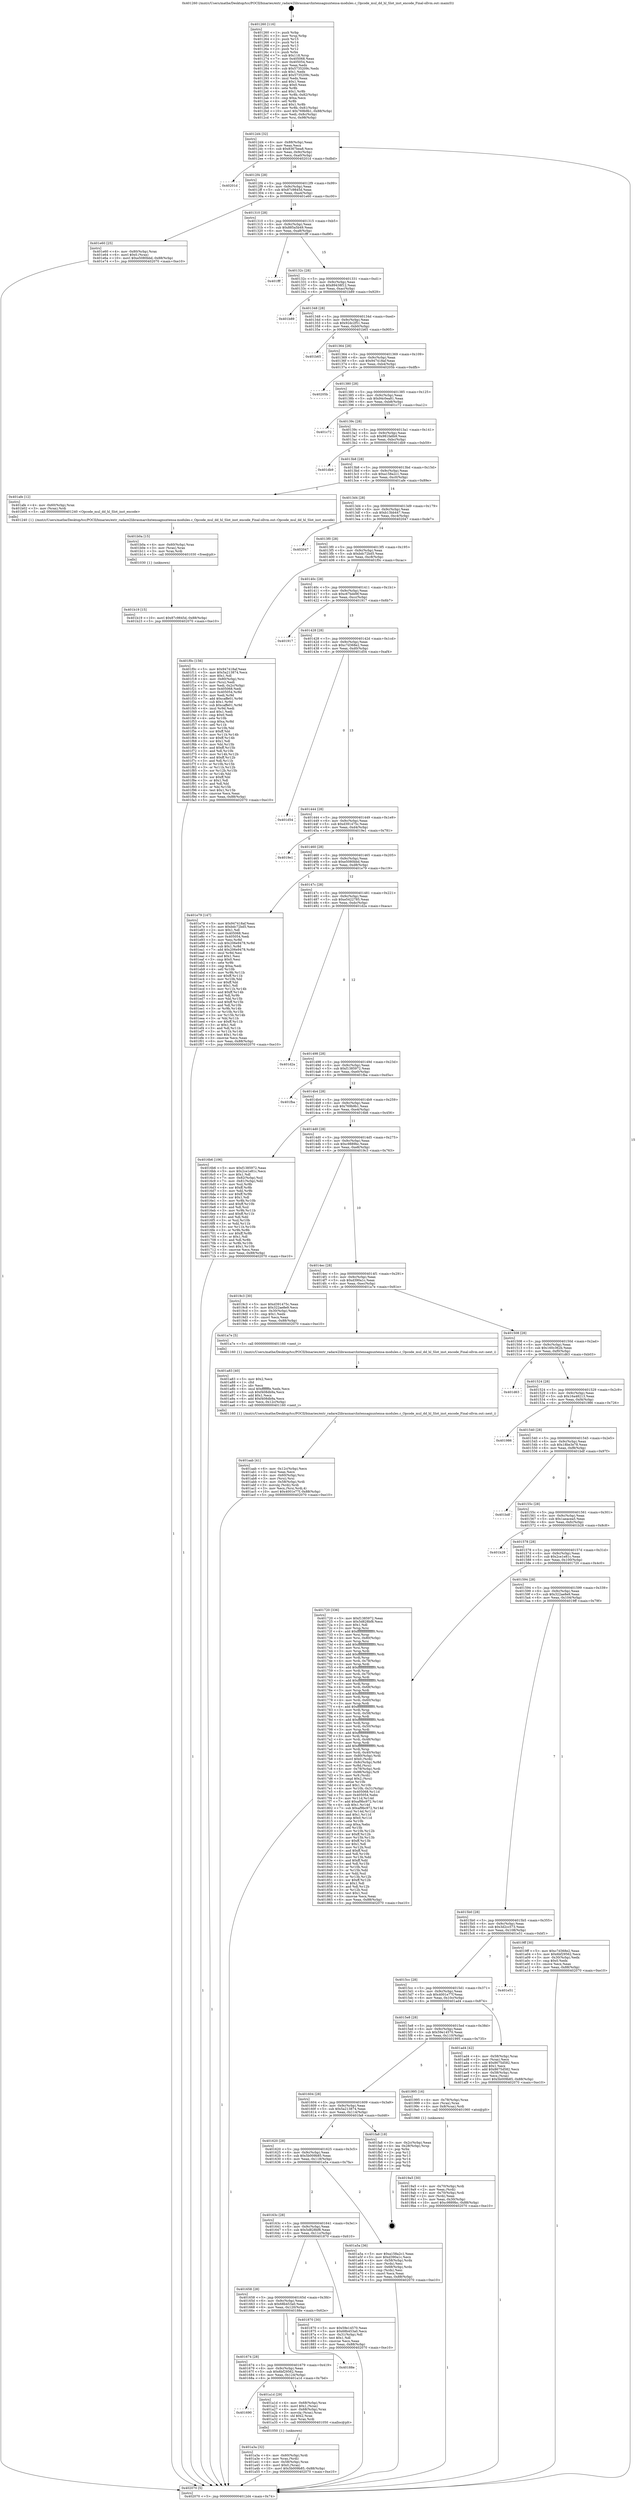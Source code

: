 digraph "0x401260" {
  label = "0x401260 (/mnt/c/Users/mathe/Desktop/tcc/POCII/binaries/extr_radare2librasmarchxtensagnuxtensa-modules.c_Opcode_mul_dd_hl_Slot_inst_encode_Final-ollvm.out::main(0))"
  labelloc = "t"
  node[shape=record]

  Entry [label="",width=0.3,height=0.3,shape=circle,fillcolor=black,style=filled]
  "0x4012d4" [label="{
     0x4012d4 [32]\l
     | [instrs]\l
     &nbsp;&nbsp;0x4012d4 \<+6\>: mov -0x88(%rbp),%eax\l
     &nbsp;&nbsp;0x4012da \<+2\>: mov %eax,%ecx\l
     &nbsp;&nbsp;0x4012dc \<+6\>: sub $0x8367bea8,%ecx\l
     &nbsp;&nbsp;0x4012e2 \<+6\>: mov %eax,-0x9c(%rbp)\l
     &nbsp;&nbsp;0x4012e8 \<+6\>: mov %ecx,-0xa0(%rbp)\l
     &nbsp;&nbsp;0x4012ee \<+6\>: je 000000000040201d \<main+0xdbd\>\l
  }"]
  "0x40201d" [label="{
     0x40201d\l
  }", style=dashed]
  "0x4012f4" [label="{
     0x4012f4 [28]\l
     | [instrs]\l
     &nbsp;&nbsp;0x4012f4 \<+5\>: jmp 00000000004012f9 \<main+0x99\>\l
     &nbsp;&nbsp;0x4012f9 \<+6\>: mov -0x9c(%rbp),%eax\l
     &nbsp;&nbsp;0x4012ff \<+5\>: sub $0x87c9845d,%eax\l
     &nbsp;&nbsp;0x401304 \<+6\>: mov %eax,-0xa4(%rbp)\l
     &nbsp;&nbsp;0x40130a \<+6\>: je 0000000000401e60 \<main+0xc00\>\l
  }"]
  Exit [label="",width=0.3,height=0.3,shape=circle,fillcolor=black,style=filled,peripheries=2]
  "0x401e60" [label="{
     0x401e60 [25]\l
     | [instrs]\l
     &nbsp;&nbsp;0x401e60 \<+4\>: mov -0x80(%rbp),%rax\l
     &nbsp;&nbsp;0x401e64 \<+6\>: movl $0x0,(%rax)\l
     &nbsp;&nbsp;0x401e6a \<+10\>: movl $0xe5080bbd,-0x88(%rbp)\l
     &nbsp;&nbsp;0x401e74 \<+5\>: jmp 0000000000402070 \<main+0xe10\>\l
  }"]
  "0x401310" [label="{
     0x401310 [28]\l
     | [instrs]\l
     &nbsp;&nbsp;0x401310 \<+5\>: jmp 0000000000401315 \<main+0xb5\>\l
     &nbsp;&nbsp;0x401315 \<+6\>: mov -0x9c(%rbp),%eax\l
     &nbsp;&nbsp;0x40131b \<+5\>: sub $0x885a5b49,%eax\l
     &nbsp;&nbsp;0x401320 \<+6\>: mov %eax,-0xa8(%rbp)\l
     &nbsp;&nbsp;0x401326 \<+6\>: je 0000000000401fff \<main+0xd9f\>\l
  }"]
  "0x401b19" [label="{
     0x401b19 [15]\l
     | [instrs]\l
     &nbsp;&nbsp;0x401b19 \<+10\>: movl $0x87c9845d,-0x88(%rbp)\l
     &nbsp;&nbsp;0x401b23 \<+5\>: jmp 0000000000402070 \<main+0xe10\>\l
  }"]
  "0x401fff" [label="{
     0x401fff\l
  }", style=dashed]
  "0x40132c" [label="{
     0x40132c [28]\l
     | [instrs]\l
     &nbsp;&nbsp;0x40132c \<+5\>: jmp 0000000000401331 \<main+0xd1\>\l
     &nbsp;&nbsp;0x401331 \<+6\>: mov -0x9c(%rbp),%eax\l
     &nbsp;&nbsp;0x401337 \<+5\>: sub $0x89438f12,%eax\l
     &nbsp;&nbsp;0x40133c \<+6\>: mov %eax,-0xac(%rbp)\l
     &nbsp;&nbsp;0x401342 \<+6\>: je 0000000000401b89 \<main+0x929\>\l
  }"]
  "0x401b0a" [label="{
     0x401b0a [15]\l
     | [instrs]\l
     &nbsp;&nbsp;0x401b0a \<+4\>: mov -0x60(%rbp),%rax\l
     &nbsp;&nbsp;0x401b0e \<+3\>: mov (%rax),%rax\l
     &nbsp;&nbsp;0x401b11 \<+3\>: mov %rax,%rdi\l
     &nbsp;&nbsp;0x401b14 \<+5\>: call 0000000000401030 \<free@plt\>\l
     | [calls]\l
     &nbsp;&nbsp;0x401030 \{1\} (unknown)\l
  }"]
  "0x401b89" [label="{
     0x401b89\l
  }", style=dashed]
  "0x401348" [label="{
     0x401348 [28]\l
     | [instrs]\l
     &nbsp;&nbsp;0x401348 \<+5\>: jmp 000000000040134d \<main+0xed\>\l
     &nbsp;&nbsp;0x40134d \<+6\>: mov -0x9c(%rbp),%eax\l
     &nbsp;&nbsp;0x401353 \<+5\>: sub $0x92dc2f51,%eax\l
     &nbsp;&nbsp;0x401358 \<+6\>: mov %eax,-0xb0(%rbp)\l
     &nbsp;&nbsp;0x40135e \<+6\>: je 0000000000401b65 \<main+0x905\>\l
  }"]
  "0x401aab" [label="{
     0x401aab [41]\l
     | [instrs]\l
     &nbsp;&nbsp;0x401aab \<+6\>: mov -0x12c(%rbp),%ecx\l
     &nbsp;&nbsp;0x401ab1 \<+3\>: imul %eax,%ecx\l
     &nbsp;&nbsp;0x401ab4 \<+4\>: mov -0x60(%rbp),%rsi\l
     &nbsp;&nbsp;0x401ab8 \<+3\>: mov (%rsi),%rsi\l
     &nbsp;&nbsp;0x401abb \<+4\>: mov -0x58(%rbp),%rdi\l
     &nbsp;&nbsp;0x401abf \<+3\>: movslq (%rdi),%rdi\l
     &nbsp;&nbsp;0x401ac2 \<+3\>: mov %ecx,(%rsi,%rdi,4)\l
     &nbsp;&nbsp;0x401ac5 \<+10\>: movl $0x4001e77f,-0x88(%rbp)\l
     &nbsp;&nbsp;0x401acf \<+5\>: jmp 0000000000402070 \<main+0xe10\>\l
  }"]
  "0x401b65" [label="{
     0x401b65\l
  }", style=dashed]
  "0x401364" [label="{
     0x401364 [28]\l
     | [instrs]\l
     &nbsp;&nbsp;0x401364 \<+5\>: jmp 0000000000401369 \<main+0x109\>\l
     &nbsp;&nbsp;0x401369 \<+6\>: mov -0x9c(%rbp),%eax\l
     &nbsp;&nbsp;0x40136f \<+5\>: sub $0x947418af,%eax\l
     &nbsp;&nbsp;0x401374 \<+6\>: mov %eax,-0xb4(%rbp)\l
     &nbsp;&nbsp;0x40137a \<+6\>: je 000000000040205b \<main+0xdfb\>\l
  }"]
  "0x401a83" [label="{
     0x401a83 [40]\l
     | [instrs]\l
     &nbsp;&nbsp;0x401a83 \<+5\>: mov $0x2,%ecx\l
     &nbsp;&nbsp;0x401a88 \<+1\>: cltd\l
     &nbsp;&nbsp;0x401a89 \<+2\>: idiv %ecx\l
     &nbsp;&nbsp;0x401a8b \<+6\>: imul $0xfffffffe,%edx,%ecx\l
     &nbsp;&nbsp;0x401a91 \<+6\>: sub $0xf408db9a,%ecx\l
     &nbsp;&nbsp;0x401a97 \<+3\>: add $0x1,%ecx\l
     &nbsp;&nbsp;0x401a9a \<+6\>: add $0xf408db9a,%ecx\l
     &nbsp;&nbsp;0x401aa0 \<+6\>: mov %ecx,-0x12c(%rbp)\l
     &nbsp;&nbsp;0x401aa6 \<+5\>: call 0000000000401160 \<next_i\>\l
     | [calls]\l
     &nbsp;&nbsp;0x401160 \{1\} (/mnt/c/Users/mathe/Desktop/tcc/POCII/binaries/extr_radare2librasmarchxtensagnuxtensa-modules.c_Opcode_mul_dd_hl_Slot_inst_encode_Final-ollvm.out::next_i)\l
  }"]
  "0x40205b" [label="{
     0x40205b\l
  }", style=dashed]
  "0x401380" [label="{
     0x401380 [28]\l
     | [instrs]\l
     &nbsp;&nbsp;0x401380 \<+5\>: jmp 0000000000401385 \<main+0x125\>\l
     &nbsp;&nbsp;0x401385 \<+6\>: mov -0x9c(%rbp),%eax\l
     &nbsp;&nbsp;0x40138b \<+5\>: sub $0x94c0ea81,%eax\l
     &nbsp;&nbsp;0x401390 \<+6\>: mov %eax,-0xb8(%rbp)\l
     &nbsp;&nbsp;0x401396 \<+6\>: je 0000000000401c72 \<main+0xa12\>\l
  }"]
  "0x401a3a" [label="{
     0x401a3a [32]\l
     | [instrs]\l
     &nbsp;&nbsp;0x401a3a \<+4\>: mov -0x60(%rbp),%rdi\l
     &nbsp;&nbsp;0x401a3e \<+3\>: mov %rax,(%rdi)\l
     &nbsp;&nbsp;0x401a41 \<+4\>: mov -0x58(%rbp),%rax\l
     &nbsp;&nbsp;0x401a45 \<+6\>: movl $0x0,(%rax)\l
     &nbsp;&nbsp;0x401a4b \<+10\>: movl $0x5b009b85,-0x88(%rbp)\l
     &nbsp;&nbsp;0x401a55 \<+5\>: jmp 0000000000402070 \<main+0xe10\>\l
  }"]
  "0x401c72" [label="{
     0x401c72\l
  }", style=dashed]
  "0x40139c" [label="{
     0x40139c [28]\l
     | [instrs]\l
     &nbsp;&nbsp;0x40139c \<+5\>: jmp 00000000004013a1 \<main+0x141\>\l
     &nbsp;&nbsp;0x4013a1 \<+6\>: mov -0x9c(%rbp),%eax\l
     &nbsp;&nbsp;0x4013a7 \<+5\>: sub $0x981fa6b9,%eax\l
     &nbsp;&nbsp;0x4013ac \<+6\>: mov %eax,-0xbc(%rbp)\l
     &nbsp;&nbsp;0x4013b2 \<+6\>: je 0000000000401db9 \<main+0xb59\>\l
  }"]
  "0x401690" [label="{
     0x401690\l
  }", style=dashed]
  "0x401db9" [label="{
     0x401db9\l
  }", style=dashed]
  "0x4013b8" [label="{
     0x4013b8 [28]\l
     | [instrs]\l
     &nbsp;&nbsp;0x4013b8 \<+5\>: jmp 00000000004013bd \<main+0x15d\>\l
     &nbsp;&nbsp;0x4013bd \<+6\>: mov -0x9c(%rbp),%eax\l
     &nbsp;&nbsp;0x4013c3 \<+5\>: sub $0xa158a2c1,%eax\l
     &nbsp;&nbsp;0x4013c8 \<+6\>: mov %eax,-0xc0(%rbp)\l
     &nbsp;&nbsp;0x4013ce \<+6\>: je 0000000000401afe \<main+0x89e\>\l
  }"]
  "0x401a1d" [label="{
     0x401a1d [29]\l
     | [instrs]\l
     &nbsp;&nbsp;0x401a1d \<+4\>: mov -0x68(%rbp),%rax\l
     &nbsp;&nbsp;0x401a21 \<+6\>: movl $0x1,(%rax)\l
     &nbsp;&nbsp;0x401a27 \<+4\>: mov -0x68(%rbp),%rax\l
     &nbsp;&nbsp;0x401a2b \<+3\>: movslq (%rax),%rax\l
     &nbsp;&nbsp;0x401a2e \<+4\>: shl $0x2,%rax\l
     &nbsp;&nbsp;0x401a32 \<+3\>: mov %rax,%rdi\l
     &nbsp;&nbsp;0x401a35 \<+5\>: call 0000000000401050 \<malloc@plt\>\l
     | [calls]\l
     &nbsp;&nbsp;0x401050 \{1\} (unknown)\l
  }"]
  "0x401afe" [label="{
     0x401afe [12]\l
     | [instrs]\l
     &nbsp;&nbsp;0x401afe \<+4\>: mov -0x60(%rbp),%rax\l
     &nbsp;&nbsp;0x401b02 \<+3\>: mov (%rax),%rdi\l
     &nbsp;&nbsp;0x401b05 \<+5\>: call 0000000000401240 \<Opcode_mul_dd_hl_Slot_inst_encode\>\l
     | [calls]\l
     &nbsp;&nbsp;0x401240 \{1\} (/mnt/c/Users/mathe/Desktop/tcc/POCII/binaries/extr_radare2librasmarchxtensagnuxtensa-modules.c_Opcode_mul_dd_hl_Slot_inst_encode_Final-ollvm.out::Opcode_mul_dd_hl_Slot_inst_encode)\l
  }"]
  "0x4013d4" [label="{
     0x4013d4 [28]\l
     | [instrs]\l
     &nbsp;&nbsp;0x4013d4 \<+5\>: jmp 00000000004013d9 \<main+0x179\>\l
     &nbsp;&nbsp;0x4013d9 \<+6\>: mov -0x9c(%rbp),%eax\l
     &nbsp;&nbsp;0x4013df \<+5\>: sub $0xb13bb447,%eax\l
     &nbsp;&nbsp;0x4013e4 \<+6\>: mov %eax,-0xc4(%rbp)\l
     &nbsp;&nbsp;0x4013ea \<+6\>: je 0000000000402047 \<main+0xde7\>\l
  }"]
  "0x401674" [label="{
     0x401674 [28]\l
     | [instrs]\l
     &nbsp;&nbsp;0x401674 \<+5\>: jmp 0000000000401679 \<main+0x419\>\l
     &nbsp;&nbsp;0x401679 \<+6\>: mov -0x9c(%rbp),%eax\l
     &nbsp;&nbsp;0x40167f \<+5\>: sub $0x6bf29562,%eax\l
     &nbsp;&nbsp;0x401684 \<+6\>: mov %eax,-0x124(%rbp)\l
     &nbsp;&nbsp;0x40168a \<+6\>: je 0000000000401a1d \<main+0x7bd\>\l
  }"]
  "0x402047" [label="{
     0x402047\l
  }", style=dashed]
  "0x4013f0" [label="{
     0x4013f0 [28]\l
     | [instrs]\l
     &nbsp;&nbsp;0x4013f0 \<+5\>: jmp 00000000004013f5 \<main+0x195\>\l
     &nbsp;&nbsp;0x4013f5 \<+6\>: mov -0x9c(%rbp),%eax\l
     &nbsp;&nbsp;0x4013fb \<+5\>: sub $0xbdc72bd5,%eax\l
     &nbsp;&nbsp;0x401400 \<+6\>: mov %eax,-0xc8(%rbp)\l
     &nbsp;&nbsp;0x401406 \<+6\>: je 0000000000401f0c \<main+0xcac\>\l
  }"]
  "0x40188e" [label="{
     0x40188e\l
  }", style=dashed]
  "0x401f0c" [label="{
     0x401f0c [156]\l
     | [instrs]\l
     &nbsp;&nbsp;0x401f0c \<+5\>: mov $0x947418af,%eax\l
     &nbsp;&nbsp;0x401f11 \<+5\>: mov $0x5a213874,%ecx\l
     &nbsp;&nbsp;0x401f16 \<+2\>: mov $0x1,%dl\l
     &nbsp;&nbsp;0x401f18 \<+4\>: mov -0x80(%rbp),%rsi\l
     &nbsp;&nbsp;0x401f1c \<+2\>: mov (%rsi),%edi\l
     &nbsp;&nbsp;0x401f1e \<+3\>: mov %edi,-0x2c(%rbp)\l
     &nbsp;&nbsp;0x401f21 \<+7\>: mov 0x405068,%edi\l
     &nbsp;&nbsp;0x401f28 \<+8\>: mov 0x405054,%r8d\l
     &nbsp;&nbsp;0x401f30 \<+3\>: mov %edi,%r9d\l
     &nbsp;&nbsp;0x401f33 \<+7\>: add $0xcaffe01,%r9d\l
     &nbsp;&nbsp;0x401f3a \<+4\>: sub $0x1,%r9d\l
     &nbsp;&nbsp;0x401f3e \<+7\>: sub $0xcaffe01,%r9d\l
     &nbsp;&nbsp;0x401f45 \<+4\>: imul %r9d,%edi\l
     &nbsp;&nbsp;0x401f49 \<+3\>: and $0x1,%edi\l
     &nbsp;&nbsp;0x401f4c \<+3\>: cmp $0x0,%edi\l
     &nbsp;&nbsp;0x401f4f \<+4\>: sete %r10b\l
     &nbsp;&nbsp;0x401f53 \<+4\>: cmp $0xa,%r8d\l
     &nbsp;&nbsp;0x401f57 \<+4\>: setl %r11b\l
     &nbsp;&nbsp;0x401f5b \<+3\>: mov %r10b,%bl\l
     &nbsp;&nbsp;0x401f5e \<+3\>: xor $0xff,%bl\l
     &nbsp;&nbsp;0x401f61 \<+3\>: mov %r11b,%r14b\l
     &nbsp;&nbsp;0x401f64 \<+4\>: xor $0xff,%r14b\l
     &nbsp;&nbsp;0x401f68 \<+3\>: xor $0x1,%dl\l
     &nbsp;&nbsp;0x401f6b \<+3\>: mov %bl,%r15b\l
     &nbsp;&nbsp;0x401f6e \<+4\>: and $0xff,%r15b\l
     &nbsp;&nbsp;0x401f72 \<+3\>: and %dl,%r10b\l
     &nbsp;&nbsp;0x401f75 \<+3\>: mov %r14b,%r12b\l
     &nbsp;&nbsp;0x401f78 \<+4\>: and $0xff,%r12b\l
     &nbsp;&nbsp;0x401f7c \<+3\>: and %dl,%r11b\l
     &nbsp;&nbsp;0x401f7f \<+3\>: or %r10b,%r15b\l
     &nbsp;&nbsp;0x401f82 \<+3\>: or %r11b,%r12b\l
     &nbsp;&nbsp;0x401f85 \<+3\>: xor %r12b,%r15b\l
     &nbsp;&nbsp;0x401f88 \<+3\>: or %r14b,%bl\l
     &nbsp;&nbsp;0x401f8b \<+3\>: xor $0xff,%bl\l
     &nbsp;&nbsp;0x401f8e \<+3\>: or $0x1,%dl\l
     &nbsp;&nbsp;0x401f91 \<+2\>: and %dl,%bl\l
     &nbsp;&nbsp;0x401f93 \<+3\>: or %bl,%r15b\l
     &nbsp;&nbsp;0x401f96 \<+4\>: test $0x1,%r15b\l
     &nbsp;&nbsp;0x401f9a \<+3\>: cmovne %ecx,%eax\l
     &nbsp;&nbsp;0x401f9d \<+6\>: mov %eax,-0x88(%rbp)\l
     &nbsp;&nbsp;0x401fa3 \<+5\>: jmp 0000000000402070 \<main+0xe10\>\l
  }"]
  "0x40140c" [label="{
     0x40140c [28]\l
     | [instrs]\l
     &nbsp;&nbsp;0x40140c \<+5\>: jmp 0000000000401411 \<main+0x1b1\>\l
     &nbsp;&nbsp;0x401411 \<+6\>: mov -0x9c(%rbp),%eax\l
     &nbsp;&nbsp;0x401417 \<+5\>: sub $0xc67bdd9f,%eax\l
     &nbsp;&nbsp;0x40141c \<+6\>: mov %eax,-0xcc(%rbp)\l
     &nbsp;&nbsp;0x401422 \<+6\>: je 0000000000401917 \<main+0x6b7\>\l
  }"]
  "0x4019a5" [label="{
     0x4019a5 [30]\l
     | [instrs]\l
     &nbsp;&nbsp;0x4019a5 \<+4\>: mov -0x70(%rbp),%rdi\l
     &nbsp;&nbsp;0x4019a9 \<+2\>: mov %eax,(%rdi)\l
     &nbsp;&nbsp;0x4019ab \<+4\>: mov -0x70(%rbp),%rdi\l
     &nbsp;&nbsp;0x4019af \<+2\>: mov (%rdi),%eax\l
     &nbsp;&nbsp;0x4019b1 \<+3\>: mov %eax,-0x30(%rbp)\l
     &nbsp;&nbsp;0x4019b4 \<+10\>: movl $0xc9889bc,-0x88(%rbp)\l
     &nbsp;&nbsp;0x4019be \<+5\>: jmp 0000000000402070 \<main+0xe10\>\l
  }"]
  "0x401917" [label="{
     0x401917\l
  }", style=dashed]
  "0x401428" [label="{
     0x401428 [28]\l
     | [instrs]\l
     &nbsp;&nbsp;0x401428 \<+5\>: jmp 000000000040142d \<main+0x1cd\>\l
     &nbsp;&nbsp;0x40142d \<+6\>: mov -0x9c(%rbp),%eax\l
     &nbsp;&nbsp;0x401433 \<+5\>: sub $0xc7d368e2,%eax\l
     &nbsp;&nbsp;0x401438 \<+6\>: mov %eax,-0xd0(%rbp)\l
     &nbsp;&nbsp;0x40143e \<+6\>: je 0000000000401d54 \<main+0xaf4\>\l
  }"]
  "0x401658" [label="{
     0x401658 [28]\l
     | [instrs]\l
     &nbsp;&nbsp;0x401658 \<+5\>: jmp 000000000040165d \<main+0x3fd\>\l
     &nbsp;&nbsp;0x40165d \<+6\>: mov -0x9c(%rbp),%eax\l
     &nbsp;&nbsp;0x401663 \<+5\>: sub $0x68b453a0,%eax\l
     &nbsp;&nbsp;0x401668 \<+6\>: mov %eax,-0x120(%rbp)\l
     &nbsp;&nbsp;0x40166e \<+6\>: je 000000000040188e \<main+0x62e\>\l
  }"]
  "0x401d54" [label="{
     0x401d54\l
  }", style=dashed]
  "0x401444" [label="{
     0x401444 [28]\l
     | [instrs]\l
     &nbsp;&nbsp;0x401444 \<+5\>: jmp 0000000000401449 \<main+0x1e9\>\l
     &nbsp;&nbsp;0x401449 \<+6\>: mov -0x9c(%rbp),%eax\l
     &nbsp;&nbsp;0x40144f \<+5\>: sub $0xd391475c,%eax\l
     &nbsp;&nbsp;0x401454 \<+6\>: mov %eax,-0xd4(%rbp)\l
     &nbsp;&nbsp;0x40145a \<+6\>: je 00000000004019e1 \<main+0x781\>\l
  }"]
  "0x401870" [label="{
     0x401870 [30]\l
     | [instrs]\l
     &nbsp;&nbsp;0x401870 \<+5\>: mov $0x59e14570,%eax\l
     &nbsp;&nbsp;0x401875 \<+5\>: mov $0x68b453a0,%ecx\l
     &nbsp;&nbsp;0x40187a \<+3\>: mov -0x31(%rbp),%dl\l
     &nbsp;&nbsp;0x40187d \<+3\>: test $0x1,%dl\l
     &nbsp;&nbsp;0x401880 \<+3\>: cmovne %ecx,%eax\l
     &nbsp;&nbsp;0x401883 \<+6\>: mov %eax,-0x88(%rbp)\l
     &nbsp;&nbsp;0x401889 \<+5\>: jmp 0000000000402070 \<main+0xe10\>\l
  }"]
  "0x4019e1" [label="{
     0x4019e1\l
  }", style=dashed]
  "0x401460" [label="{
     0x401460 [28]\l
     | [instrs]\l
     &nbsp;&nbsp;0x401460 \<+5\>: jmp 0000000000401465 \<main+0x205\>\l
     &nbsp;&nbsp;0x401465 \<+6\>: mov -0x9c(%rbp),%eax\l
     &nbsp;&nbsp;0x40146b \<+5\>: sub $0xe5080bbd,%eax\l
     &nbsp;&nbsp;0x401470 \<+6\>: mov %eax,-0xd8(%rbp)\l
     &nbsp;&nbsp;0x401476 \<+6\>: je 0000000000401e79 \<main+0xc19\>\l
  }"]
  "0x40163c" [label="{
     0x40163c [28]\l
     | [instrs]\l
     &nbsp;&nbsp;0x40163c \<+5\>: jmp 0000000000401641 \<main+0x3e1\>\l
     &nbsp;&nbsp;0x401641 \<+6\>: mov -0x9c(%rbp),%eax\l
     &nbsp;&nbsp;0x401647 \<+5\>: sub $0x5d828bf8,%eax\l
     &nbsp;&nbsp;0x40164c \<+6\>: mov %eax,-0x11c(%rbp)\l
     &nbsp;&nbsp;0x401652 \<+6\>: je 0000000000401870 \<main+0x610\>\l
  }"]
  "0x401e79" [label="{
     0x401e79 [147]\l
     | [instrs]\l
     &nbsp;&nbsp;0x401e79 \<+5\>: mov $0x947418af,%eax\l
     &nbsp;&nbsp;0x401e7e \<+5\>: mov $0xbdc72bd5,%ecx\l
     &nbsp;&nbsp;0x401e83 \<+2\>: mov $0x1,%dl\l
     &nbsp;&nbsp;0x401e85 \<+7\>: mov 0x405068,%esi\l
     &nbsp;&nbsp;0x401e8c \<+7\>: mov 0x405054,%edi\l
     &nbsp;&nbsp;0x401e93 \<+3\>: mov %esi,%r8d\l
     &nbsp;&nbsp;0x401e96 \<+7\>: sub $0x206e9478,%r8d\l
     &nbsp;&nbsp;0x401e9d \<+4\>: sub $0x1,%r8d\l
     &nbsp;&nbsp;0x401ea1 \<+7\>: add $0x206e9478,%r8d\l
     &nbsp;&nbsp;0x401ea8 \<+4\>: imul %r8d,%esi\l
     &nbsp;&nbsp;0x401eac \<+3\>: and $0x1,%esi\l
     &nbsp;&nbsp;0x401eaf \<+3\>: cmp $0x0,%esi\l
     &nbsp;&nbsp;0x401eb2 \<+4\>: sete %r9b\l
     &nbsp;&nbsp;0x401eb6 \<+3\>: cmp $0xa,%edi\l
     &nbsp;&nbsp;0x401eb9 \<+4\>: setl %r10b\l
     &nbsp;&nbsp;0x401ebd \<+3\>: mov %r9b,%r11b\l
     &nbsp;&nbsp;0x401ec0 \<+4\>: xor $0xff,%r11b\l
     &nbsp;&nbsp;0x401ec4 \<+3\>: mov %r10b,%bl\l
     &nbsp;&nbsp;0x401ec7 \<+3\>: xor $0xff,%bl\l
     &nbsp;&nbsp;0x401eca \<+3\>: xor $0x1,%dl\l
     &nbsp;&nbsp;0x401ecd \<+3\>: mov %r11b,%r14b\l
     &nbsp;&nbsp;0x401ed0 \<+4\>: and $0xff,%r14b\l
     &nbsp;&nbsp;0x401ed4 \<+3\>: and %dl,%r9b\l
     &nbsp;&nbsp;0x401ed7 \<+3\>: mov %bl,%r15b\l
     &nbsp;&nbsp;0x401eda \<+4\>: and $0xff,%r15b\l
     &nbsp;&nbsp;0x401ede \<+3\>: and %dl,%r10b\l
     &nbsp;&nbsp;0x401ee1 \<+3\>: or %r9b,%r14b\l
     &nbsp;&nbsp;0x401ee4 \<+3\>: or %r10b,%r15b\l
     &nbsp;&nbsp;0x401ee7 \<+3\>: xor %r15b,%r14b\l
     &nbsp;&nbsp;0x401eea \<+3\>: or %bl,%r11b\l
     &nbsp;&nbsp;0x401eed \<+4\>: xor $0xff,%r11b\l
     &nbsp;&nbsp;0x401ef1 \<+3\>: or $0x1,%dl\l
     &nbsp;&nbsp;0x401ef4 \<+3\>: and %dl,%r11b\l
     &nbsp;&nbsp;0x401ef7 \<+3\>: or %r11b,%r14b\l
     &nbsp;&nbsp;0x401efa \<+4\>: test $0x1,%r14b\l
     &nbsp;&nbsp;0x401efe \<+3\>: cmovne %ecx,%eax\l
     &nbsp;&nbsp;0x401f01 \<+6\>: mov %eax,-0x88(%rbp)\l
     &nbsp;&nbsp;0x401f07 \<+5\>: jmp 0000000000402070 \<main+0xe10\>\l
  }"]
  "0x40147c" [label="{
     0x40147c [28]\l
     | [instrs]\l
     &nbsp;&nbsp;0x40147c \<+5\>: jmp 0000000000401481 \<main+0x221\>\l
     &nbsp;&nbsp;0x401481 \<+6\>: mov -0x9c(%rbp),%eax\l
     &nbsp;&nbsp;0x401487 \<+5\>: sub $0xe5422785,%eax\l
     &nbsp;&nbsp;0x40148c \<+6\>: mov %eax,-0xdc(%rbp)\l
     &nbsp;&nbsp;0x401492 \<+6\>: je 0000000000401d2a \<main+0xaca\>\l
  }"]
  "0x401a5a" [label="{
     0x401a5a [36]\l
     | [instrs]\l
     &nbsp;&nbsp;0x401a5a \<+5\>: mov $0xa158a2c1,%eax\l
     &nbsp;&nbsp;0x401a5f \<+5\>: mov $0xd390a1c,%ecx\l
     &nbsp;&nbsp;0x401a64 \<+4\>: mov -0x58(%rbp),%rdx\l
     &nbsp;&nbsp;0x401a68 \<+2\>: mov (%rdx),%esi\l
     &nbsp;&nbsp;0x401a6a \<+4\>: mov -0x68(%rbp),%rdx\l
     &nbsp;&nbsp;0x401a6e \<+2\>: cmp (%rdx),%esi\l
     &nbsp;&nbsp;0x401a70 \<+3\>: cmovl %ecx,%eax\l
     &nbsp;&nbsp;0x401a73 \<+6\>: mov %eax,-0x88(%rbp)\l
     &nbsp;&nbsp;0x401a79 \<+5\>: jmp 0000000000402070 \<main+0xe10\>\l
  }"]
  "0x401d2a" [label="{
     0x401d2a\l
  }", style=dashed]
  "0x401498" [label="{
     0x401498 [28]\l
     | [instrs]\l
     &nbsp;&nbsp;0x401498 \<+5\>: jmp 000000000040149d \<main+0x23d\>\l
     &nbsp;&nbsp;0x40149d \<+6\>: mov -0x9c(%rbp),%eax\l
     &nbsp;&nbsp;0x4014a3 \<+5\>: sub $0xf1385972,%eax\l
     &nbsp;&nbsp;0x4014a8 \<+6\>: mov %eax,-0xe0(%rbp)\l
     &nbsp;&nbsp;0x4014ae \<+6\>: je 0000000000401fba \<main+0xd5a\>\l
  }"]
  "0x401620" [label="{
     0x401620 [28]\l
     | [instrs]\l
     &nbsp;&nbsp;0x401620 \<+5\>: jmp 0000000000401625 \<main+0x3c5\>\l
     &nbsp;&nbsp;0x401625 \<+6\>: mov -0x9c(%rbp),%eax\l
     &nbsp;&nbsp;0x40162b \<+5\>: sub $0x5b009b85,%eax\l
     &nbsp;&nbsp;0x401630 \<+6\>: mov %eax,-0x118(%rbp)\l
     &nbsp;&nbsp;0x401636 \<+6\>: je 0000000000401a5a \<main+0x7fa\>\l
  }"]
  "0x401fba" [label="{
     0x401fba\l
  }", style=dashed]
  "0x4014b4" [label="{
     0x4014b4 [28]\l
     | [instrs]\l
     &nbsp;&nbsp;0x4014b4 \<+5\>: jmp 00000000004014b9 \<main+0x259\>\l
     &nbsp;&nbsp;0x4014b9 \<+6\>: mov -0x9c(%rbp),%eax\l
     &nbsp;&nbsp;0x4014bf \<+5\>: sub $0x769b9b1,%eax\l
     &nbsp;&nbsp;0x4014c4 \<+6\>: mov %eax,-0xe4(%rbp)\l
     &nbsp;&nbsp;0x4014ca \<+6\>: je 00000000004016b6 \<main+0x456\>\l
  }"]
  "0x401fa8" [label="{
     0x401fa8 [18]\l
     | [instrs]\l
     &nbsp;&nbsp;0x401fa8 \<+3\>: mov -0x2c(%rbp),%eax\l
     &nbsp;&nbsp;0x401fab \<+4\>: lea -0x28(%rbp),%rsp\l
     &nbsp;&nbsp;0x401faf \<+1\>: pop %rbx\l
     &nbsp;&nbsp;0x401fb0 \<+2\>: pop %r12\l
     &nbsp;&nbsp;0x401fb2 \<+2\>: pop %r13\l
     &nbsp;&nbsp;0x401fb4 \<+2\>: pop %r14\l
     &nbsp;&nbsp;0x401fb6 \<+2\>: pop %r15\l
     &nbsp;&nbsp;0x401fb8 \<+1\>: pop %rbp\l
     &nbsp;&nbsp;0x401fb9 \<+1\>: ret\l
  }"]
  "0x4016b6" [label="{
     0x4016b6 [106]\l
     | [instrs]\l
     &nbsp;&nbsp;0x4016b6 \<+5\>: mov $0xf1385972,%eax\l
     &nbsp;&nbsp;0x4016bb \<+5\>: mov $0x2ce1e81c,%ecx\l
     &nbsp;&nbsp;0x4016c0 \<+2\>: mov $0x1,%dl\l
     &nbsp;&nbsp;0x4016c2 \<+7\>: mov -0x82(%rbp),%sil\l
     &nbsp;&nbsp;0x4016c9 \<+7\>: mov -0x81(%rbp),%dil\l
     &nbsp;&nbsp;0x4016d0 \<+3\>: mov %sil,%r8b\l
     &nbsp;&nbsp;0x4016d3 \<+4\>: xor $0xff,%r8b\l
     &nbsp;&nbsp;0x4016d7 \<+3\>: mov %dil,%r9b\l
     &nbsp;&nbsp;0x4016da \<+4\>: xor $0xff,%r9b\l
     &nbsp;&nbsp;0x4016de \<+3\>: xor $0x1,%dl\l
     &nbsp;&nbsp;0x4016e1 \<+3\>: mov %r8b,%r10b\l
     &nbsp;&nbsp;0x4016e4 \<+4\>: and $0xff,%r10b\l
     &nbsp;&nbsp;0x4016e8 \<+3\>: and %dl,%sil\l
     &nbsp;&nbsp;0x4016eb \<+3\>: mov %r9b,%r11b\l
     &nbsp;&nbsp;0x4016ee \<+4\>: and $0xff,%r11b\l
     &nbsp;&nbsp;0x4016f2 \<+3\>: and %dl,%dil\l
     &nbsp;&nbsp;0x4016f5 \<+3\>: or %sil,%r10b\l
     &nbsp;&nbsp;0x4016f8 \<+3\>: or %dil,%r11b\l
     &nbsp;&nbsp;0x4016fb \<+3\>: xor %r11b,%r10b\l
     &nbsp;&nbsp;0x4016fe \<+3\>: or %r9b,%r8b\l
     &nbsp;&nbsp;0x401701 \<+4\>: xor $0xff,%r8b\l
     &nbsp;&nbsp;0x401705 \<+3\>: or $0x1,%dl\l
     &nbsp;&nbsp;0x401708 \<+3\>: and %dl,%r8b\l
     &nbsp;&nbsp;0x40170b \<+3\>: or %r8b,%r10b\l
     &nbsp;&nbsp;0x40170e \<+4\>: test $0x1,%r10b\l
     &nbsp;&nbsp;0x401712 \<+3\>: cmovne %ecx,%eax\l
     &nbsp;&nbsp;0x401715 \<+6\>: mov %eax,-0x88(%rbp)\l
     &nbsp;&nbsp;0x40171b \<+5\>: jmp 0000000000402070 \<main+0xe10\>\l
  }"]
  "0x4014d0" [label="{
     0x4014d0 [28]\l
     | [instrs]\l
     &nbsp;&nbsp;0x4014d0 \<+5\>: jmp 00000000004014d5 \<main+0x275\>\l
     &nbsp;&nbsp;0x4014d5 \<+6\>: mov -0x9c(%rbp),%eax\l
     &nbsp;&nbsp;0x4014db \<+5\>: sub $0xc9889bc,%eax\l
     &nbsp;&nbsp;0x4014e0 \<+6\>: mov %eax,-0xe8(%rbp)\l
     &nbsp;&nbsp;0x4014e6 \<+6\>: je 00000000004019c3 \<main+0x763\>\l
  }"]
  "0x402070" [label="{
     0x402070 [5]\l
     | [instrs]\l
     &nbsp;&nbsp;0x402070 \<+5\>: jmp 00000000004012d4 \<main+0x74\>\l
  }"]
  "0x401260" [label="{
     0x401260 [116]\l
     | [instrs]\l
     &nbsp;&nbsp;0x401260 \<+1\>: push %rbp\l
     &nbsp;&nbsp;0x401261 \<+3\>: mov %rsp,%rbp\l
     &nbsp;&nbsp;0x401264 \<+2\>: push %r15\l
     &nbsp;&nbsp;0x401266 \<+2\>: push %r14\l
     &nbsp;&nbsp;0x401268 \<+2\>: push %r13\l
     &nbsp;&nbsp;0x40126a \<+2\>: push %r12\l
     &nbsp;&nbsp;0x40126c \<+1\>: push %rbx\l
     &nbsp;&nbsp;0x40126d \<+7\>: sub $0x118,%rsp\l
     &nbsp;&nbsp;0x401274 \<+7\>: mov 0x405068,%eax\l
     &nbsp;&nbsp;0x40127b \<+7\>: mov 0x405054,%ecx\l
     &nbsp;&nbsp;0x401282 \<+2\>: mov %eax,%edx\l
     &nbsp;&nbsp;0x401284 \<+6\>: sub $0x5735209c,%edx\l
     &nbsp;&nbsp;0x40128a \<+3\>: sub $0x1,%edx\l
     &nbsp;&nbsp;0x40128d \<+6\>: add $0x5735209c,%edx\l
     &nbsp;&nbsp;0x401293 \<+3\>: imul %edx,%eax\l
     &nbsp;&nbsp;0x401296 \<+3\>: and $0x1,%eax\l
     &nbsp;&nbsp;0x401299 \<+3\>: cmp $0x0,%eax\l
     &nbsp;&nbsp;0x40129c \<+4\>: sete %r8b\l
     &nbsp;&nbsp;0x4012a0 \<+4\>: and $0x1,%r8b\l
     &nbsp;&nbsp;0x4012a4 \<+7\>: mov %r8b,-0x82(%rbp)\l
     &nbsp;&nbsp;0x4012ab \<+3\>: cmp $0xa,%ecx\l
     &nbsp;&nbsp;0x4012ae \<+4\>: setl %r8b\l
     &nbsp;&nbsp;0x4012b2 \<+4\>: and $0x1,%r8b\l
     &nbsp;&nbsp;0x4012b6 \<+7\>: mov %r8b,-0x81(%rbp)\l
     &nbsp;&nbsp;0x4012bd \<+10\>: movl $0x769b9b1,-0x88(%rbp)\l
     &nbsp;&nbsp;0x4012c7 \<+6\>: mov %edi,-0x8c(%rbp)\l
     &nbsp;&nbsp;0x4012cd \<+7\>: mov %rsi,-0x98(%rbp)\l
  }"]
  "0x401604" [label="{
     0x401604 [28]\l
     | [instrs]\l
     &nbsp;&nbsp;0x401604 \<+5\>: jmp 0000000000401609 \<main+0x3a9\>\l
     &nbsp;&nbsp;0x401609 \<+6\>: mov -0x9c(%rbp),%eax\l
     &nbsp;&nbsp;0x40160f \<+5\>: sub $0x5a213874,%eax\l
     &nbsp;&nbsp;0x401614 \<+6\>: mov %eax,-0x114(%rbp)\l
     &nbsp;&nbsp;0x40161a \<+6\>: je 0000000000401fa8 \<main+0xd48\>\l
  }"]
  "0x4019c3" [label="{
     0x4019c3 [30]\l
     | [instrs]\l
     &nbsp;&nbsp;0x4019c3 \<+5\>: mov $0xd391475c,%eax\l
     &nbsp;&nbsp;0x4019c8 \<+5\>: mov $0x322ae8e9,%ecx\l
     &nbsp;&nbsp;0x4019cd \<+3\>: mov -0x30(%rbp),%edx\l
     &nbsp;&nbsp;0x4019d0 \<+3\>: cmp $0x1,%edx\l
     &nbsp;&nbsp;0x4019d3 \<+3\>: cmovl %ecx,%eax\l
     &nbsp;&nbsp;0x4019d6 \<+6\>: mov %eax,-0x88(%rbp)\l
     &nbsp;&nbsp;0x4019dc \<+5\>: jmp 0000000000402070 \<main+0xe10\>\l
  }"]
  "0x4014ec" [label="{
     0x4014ec [28]\l
     | [instrs]\l
     &nbsp;&nbsp;0x4014ec \<+5\>: jmp 00000000004014f1 \<main+0x291\>\l
     &nbsp;&nbsp;0x4014f1 \<+6\>: mov -0x9c(%rbp),%eax\l
     &nbsp;&nbsp;0x4014f7 \<+5\>: sub $0xd390a1c,%eax\l
     &nbsp;&nbsp;0x4014fc \<+6\>: mov %eax,-0xec(%rbp)\l
     &nbsp;&nbsp;0x401502 \<+6\>: je 0000000000401a7e \<main+0x81e\>\l
  }"]
  "0x401995" [label="{
     0x401995 [16]\l
     | [instrs]\l
     &nbsp;&nbsp;0x401995 \<+4\>: mov -0x78(%rbp),%rax\l
     &nbsp;&nbsp;0x401999 \<+3\>: mov (%rax),%rax\l
     &nbsp;&nbsp;0x40199c \<+4\>: mov 0x8(%rax),%rdi\l
     &nbsp;&nbsp;0x4019a0 \<+5\>: call 0000000000401060 \<atoi@plt\>\l
     | [calls]\l
     &nbsp;&nbsp;0x401060 \{1\} (unknown)\l
  }"]
  "0x401a7e" [label="{
     0x401a7e [5]\l
     | [instrs]\l
     &nbsp;&nbsp;0x401a7e \<+5\>: call 0000000000401160 \<next_i\>\l
     | [calls]\l
     &nbsp;&nbsp;0x401160 \{1\} (/mnt/c/Users/mathe/Desktop/tcc/POCII/binaries/extr_radare2librasmarchxtensagnuxtensa-modules.c_Opcode_mul_dd_hl_Slot_inst_encode_Final-ollvm.out::next_i)\l
  }"]
  "0x401508" [label="{
     0x401508 [28]\l
     | [instrs]\l
     &nbsp;&nbsp;0x401508 \<+5\>: jmp 000000000040150d \<main+0x2ad\>\l
     &nbsp;&nbsp;0x40150d \<+6\>: mov -0x9c(%rbp),%eax\l
     &nbsp;&nbsp;0x401513 \<+5\>: sub $0x160c362b,%eax\l
     &nbsp;&nbsp;0x401518 \<+6\>: mov %eax,-0xf0(%rbp)\l
     &nbsp;&nbsp;0x40151e \<+6\>: je 0000000000401d63 \<main+0xb03\>\l
  }"]
  "0x4015e8" [label="{
     0x4015e8 [28]\l
     | [instrs]\l
     &nbsp;&nbsp;0x4015e8 \<+5\>: jmp 00000000004015ed \<main+0x38d\>\l
     &nbsp;&nbsp;0x4015ed \<+6\>: mov -0x9c(%rbp),%eax\l
     &nbsp;&nbsp;0x4015f3 \<+5\>: sub $0x59e14570,%eax\l
     &nbsp;&nbsp;0x4015f8 \<+6\>: mov %eax,-0x110(%rbp)\l
     &nbsp;&nbsp;0x4015fe \<+6\>: je 0000000000401995 \<main+0x735\>\l
  }"]
  "0x401d63" [label="{
     0x401d63\l
  }", style=dashed]
  "0x401524" [label="{
     0x401524 [28]\l
     | [instrs]\l
     &nbsp;&nbsp;0x401524 \<+5\>: jmp 0000000000401529 \<main+0x2c9\>\l
     &nbsp;&nbsp;0x401529 \<+6\>: mov -0x9c(%rbp),%eax\l
     &nbsp;&nbsp;0x40152f \<+5\>: sub $0x16a48213,%eax\l
     &nbsp;&nbsp;0x401534 \<+6\>: mov %eax,-0xf4(%rbp)\l
     &nbsp;&nbsp;0x40153a \<+6\>: je 0000000000401986 \<main+0x726\>\l
  }"]
  "0x401ad4" [label="{
     0x401ad4 [42]\l
     | [instrs]\l
     &nbsp;&nbsp;0x401ad4 \<+4\>: mov -0x58(%rbp),%rax\l
     &nbsp;&nbsp;0x401ad8 \<+2\>: mov (%rax),%ecx\l
     &nbsp;&nbsp;0x401ada \<+6\>: sub $0x8675d582,%ecx\l
     &nbsp;&nbsp;0x401ae0 \<+3\>: add $0x1,%ecx\l
     &nbsp;&nbsp;0x401ae3 \<+6\>: add $0x8675d582,%ecx\l
     &nbsp;&nbsp;0x401ae9 \<+4\>: mov -0x58(%rbp),%rax\l
     &nbsp;&nbsp;0x401aed \<+2\>: mov %ecx,(%rax)\l
     &nbsp;&nbsp;0x401aef \<+10\>: movl $0x5b009b85,-0x88(%rbp)\l
     &nbsp;&nbsp;0x401af9 \<+5\>: jmp 0000000000402070 \<main+0xe10\>\l
  }"]
  "0x401986" [label="{
     0x401986\l
  }", style=dashed]
  "0x401540" [label="{
     0x401540 [28]\l
     | [instrs]\l
     &nbsp;&nbsp;0x401540 \<+5\>: jmp 0000000000401545 \<main+0x2e5\>\l
     &nbsp;&nbsp;0x401545 \<+6\>: mov -0x9c(%rbp),%eax\l
     &nbsp;&nbsp;0x40154b \<+5\>: sub $0x18be3e78,%eax\l
     &nbsp;&nbsp;0x401550 \<+6\>: mov %eax,-0xf8(%rbp)\l
     &nbsp;&nbsp;0x401556 \<+6\>: je 0000000000401bdf \<main+0x97f\>\l
  }"]
  "0x4015cc" [label="{
     0x4015cc [28]\l
     | [instrs]\l
     &nbsp;&nbsp;0x4015cc \<+5\>: jmp 00000000004015d1 \<main+0x371\>\l
     &nbsp;&nbsp;0x4015d1 \<+6\>: mov -0x9c(%rbp),%eax\l
     &nbsp;&nbsp;0x4015d7 \<+5\>: sub $0x4001e77f,%eax\l
     &nbsp;&nbsp;0x4015dc \<+6\>: mov %eax,-0x10c(%rbp)\l
     &nbsp;&nbsp;0x4015e2 \<+6\>: je 0000000000401ad4 \<main+0x874\>\l
  }"]
  "0x401bdf" [label="{
     0x401bdf\l
  }", style=dashed]
  "0x40155c" [label="{
     0x40155c [28]\l
     | [instrs]\l
     &nbsp;&nbsp;0x40155c \<+5\>: jmp 0000000000401561 \<main+0x301\>\l
     &nbsp;&nbsp;0x401561 \<+6\>: mov -0x9c(%rbp),%eax\l
     &nbsp;&nbsp;0x401567 \<+5\>: sub $0x1aeacea5,%eax\l
     &nbsp;&nbsp;0x40156c \<+6\>: mov %eax,-0xfc(%rbp)\l
     &nbsp;&nbsp;0x401572 \<+6\>: je 0000000000401b28 \<main+0x8c8\>\l
  }"]
  "0x401e51" [label="{
     0x401e51\l
  }", style=dashed]
  "0x401b28" [label="{
     0x401b28\l
  }", style=dashed]
  "0x401578" [label="{
     0x401578 [28]\l
     | [instrs]\l
     &nbsp;&nbsp;0x401578 \<+5\>: jmp 000000000040157d \<main+0x31d\>\l
     &nbsp;&nbsp;0x40157d \<+6\>: mov -0x9c(%rbp),%eax\l
     &nbsp;&nbsp;0x401583 \<+5\>: sub $0x2ce1e81c,%eax\l
     &nbsp;&nbsp;0x401588 \<+6\>: mov %eax,-0x100(%rbp)\l
     &nbsp;&nbsp;0x40158e \<+6\>: je 0000000000401720 \<main+0x4c0\>\l
  }"]
  "0x4015b0" [label="{
     0x4015b0 [28]\l
     | [instrs]\l
     &nbsp;&nbsp;0x4015b0 \<+5\>: jmp 00000000004015b5 \<main+0x355\>\l
     &nbsp;&nbsp;0x4015b5 \<+6\>: mov -0x9c(%rbp),%eax\l
     &nbsp;&nbsp;0x4015bb \<+5\>: sub $0x3d2cc573,%eax\l
     &nbsp;&nbsp;0x4015c0 \<+6\>: mov %eax,-0x108(%rbp)\l
     &nbsp;&nbsp;0x4015c6 \<+6\>: je 0000000000401e51 \<main+0xbf1\>\l
  }"]
  "0x401720" [label="{
     0x401720 [336]\l
     | [instrs]\l
     &nbsp;&nbsp;0x401720 \<+5\>: mov $0xf1385972,%eax\l
     &nbsp;&nbsp;0x401725 \<+5\>: mov $0x5d828bf8,%ecx\l
     &nbsp;&nbsp;0x40172a \<+2\>: mov $0x1,%dl\l
     &nbsp;&nbsp;0x40172c \<+3\>: mov %rsp,%rsi\l
     &nbsp;&nbsp;0x40172f \<+4\>: add $0xfffffffffffffff0,%rsi\l
     &nbsp;&nbsp;0x401733 \<+3\>: mov %rsi,%rsp\l
     &nbsp;&nbsp;0x401736 \<+4\>: mov %rsi,-0x80(%rbp)\l
     &nbsp;&nbsp;0x40173a \<+3\>: mov %rsp,%rsi\l
     &nbsp;&nbsp;0x40173d \<+4\>: add $0xfffffffffffffff0,%rsi\l
     &nbsp;&nbsp;0x401741 \<+3\>: mov %rsi,%rsp\l
     &nbsp;&nbsp;0x401744 \<+3\>: mov %rsp,%rdi\l
     &nbsp;&nbsp;0x401747 \<+4\>: add $0xfffffffffffffff0,%rdi\l
     &nbsp;&nbsp;0x40174b \<+3\>: mov %rdi,%rsp\l
     &nbsp;&nbsp;0x40174e \<+4\>: mov %rdi,-0x78(%rbp)\l
     &nbsp;&nbsp;0x401752 \<+3\>: mov %rsp,%rdi\l
     &nbsp;&nbsp;0x401755 \<+4\>: add $0xfffffffffffffff0,%rdi\l
     &nbsp;&nbsp;0x401759 \<+3\>: mov %rdi,%rsp\l
     &nbsp;&nbsp;0x40175c \<+4\>: mov %rdi,-0x70(%rbp)\l
     &nbsp;&nbsp;0x401760 \<+3\>: mov %rsp,%rdi\l
     &nbsp;&nbsp;0x401763 \<+4\>: add $0xfffffffffffffff0,%rdi\l
     &nbsp;&nbsp;0x401767 \<+3\>: mov %rdi,%rsp\l
     &nbsp;&nbsp;0x40176a \<+4\>: mov %rdi,-0x68(%rbp)\l
     &nbsp;&nbsp;0x40176e \<+3\>: mov %rsp,%rdi\l
     &nbsp;&nbsp;0x401771 \<+4\>: add $0xfffffffffffffff0,%rdi\l
     &nbsp;&nbsp;0x401775 \<+3\>: mov %rdi,%rsp\l
     &nbsp;&nbsp;0x401778 \<+4\>: mov %rdi,-0x60(%rbp)\l
     &nbsp;&nbsp;0x40177c \<+3\>: mov %rsp,%rdi\l
     &nbsp;&nbsp;0x40177f \<+4\>: add $0xfffffffffffffff0,%rdi\l
     &nbsp;&nbsp;0x401783 \<+3\>: mov %rdi,%rsp\l
     &nbsp;&nbsp;0x401786 \<+4\>: mov %rdi,-0x58(%rbp)\l
     &nbsp;&nbsp;0x40178a \<+3\>: mov %rsp,%rdi\l
     &nbsp;&nbsp;0x40178d \<+4\>: add $0xfffffffffffffff0,%rdi\l
     &nbsp;&nbsp;0x401791 \<+3\>: mov %rdi,%rsp\l
     &nbsp;&nbsp;0x401794 \<+4\>: mov %rdi,-0x50(%rbp)\l
     &nbsp;&nbsp;0x401798 \<+3\>: mov %rsp,%rdi\l
     &nbsp;&nbsp;0x40179b \<+4\>: add $0xfffffffffffffff0,%rdi\l
     &nbsp;&nbsp;0x40179f \<+3\>: mov %rdi,%rsp\l
     &nbsp;&nbsp;0x4017a2 \<+4\>: mov %rdi,-0x48(%rbp)\l
     &nbsp;&nbsp;0x4017a6 \<+3\>: mov %rsp,%rdi\l
     &nbsp;&nbsp;0x4017a9 \<+4\>: add $0xfffffffffffffff0,%rdi\l
     &nbsp;&nbsp;0x4017ad \<+3\>: mov %rdi,%rsp\l
     &nbsp;&nbsp;0x4017b0 \<+4\>: mov %rdi,-0x40(%rbp)\l
     &nbsp;&nbsp;0x4017b4 \<+4\>: mov -0x80(%rbp),%rdi\l
     &nbsp;&nbsp;0x4017b8 \<+6\>: movl $0x0,(%rdi)\l
     &nbsp;&nbsp;0x4017be \<+7\>: mov -0x8c(%rbp),%r8d\l
     &nbsp;&nbsp;0x4017c5 \<+3\>: mov %r8d,(%rsi)\l
     &nbsp;&nbsp;0x4017c8 \<+4\>: mov -0x78(%rbp),%rdi\l
     &nbsp;&nbsp;0x4017cc \<+7\>: mov -0x98(%rbp),%r9\l
     &nbsp;&nbsp;0x4017d3 \<+3\>: mov %r9,(%rdi)\l
     &nbsp;&nbsp;0x4017d6 \<+3\>: cmpl $0x2,(%rsi)\l
     &nbsp;&nbsp;0x4017d9 \<+4\>: setne %r10b\l
     &nbsp;&nbsp;0x4017dd \<+4\>: and $0x1,%r10b\l
     &nbsp;&nbsp;0x4017e1 \<+4\>: mov %r10b,-0x31(%rbp)\l
     &nbsp;&nbsp;0x4017e5 \<+8\>: mov 0x405068,%r11d\l
     &nbsp;&nbsp;0x4017ed \<+7\>: mov 0x405054,%ebx\l
     &nbsp;&nbsp;0x4017f4 \<+3\>: mov %r11d,%r14d\l
     &nbsp;&nbsp;0x4017f7 \<+7\>: add $0xaf9bc972,%r14d\l
     &nbsp;&nbsp;0x4017fe \<+4\>: sub $0x1,%r14d\l
     &nbsp;&nbsp;0x401802 \<+7\>: sub $0xaf9bc972,%r14d\l
     &nbsp;&nbsp;0x401809 \<+4\>: imul %r14d,%r11d\l
     &nbsp;&nbsp;0x40180d \<+4\>: and $0x1,%r11d\l
     &nbsp;&nbsp;0x401811 \<+4\>: cmp $0x0,%r11d\l
     &nbsp;&nbsp;0x401815 \<+4\>: sete %r10b\l
     &nbsp;&nbsp;0x401819 \<+3\>: cmp $0xa,%ebx\l
     &nbsp;&nbsp;0x40181c \<+4\>: setl %r15b\l
     &nbsp;&nbsp;0x401820 \<+3\>: mov %r10b,%r12b\l
     &nbsp;&nbsp;0x401823 \<+4\>: xor $0xff,%r12b\l
     &nbsp;&nbsp;0x401827 \<+3\>: mov %r15b,%r13b\l
     &nbsp;&nbsp;0x40182a \<+4\>: xor $0xff,%r13b\l
     &nbsp;&nbsp;0x40182e \<+3\>: xor $0x1,%dl\l
     &nbsp;&nbsp;0x401831 \<+3\>: mov %r12b,%sil\l
     &nbsp;&nbsp;0x401834 \<+4\>: and $0xff,%sil\l
     &nbsp;&nbsp;0x401838 \<+3\>: and %dl,%r10b\l
     &nbsp;&nbsp;0x40183b \<+3\>: mov %r13b,%dil\l
     &nbsp;&nbsp;0x40183e \<+4\>: and $0xff,%dil\l
     &nbsp;&nbsp;0x401842 \<+3\>: and %dl,%r15b\l
     &nbsp;&nbsp;0x401845 \<+3\>: or %r10b,%sil\l
     &nbsp;&nbsp;0x401848 \<+3\>: or %r15b,%dil\l
     &nbsp;&nbsp;0x40184b \<+3\>: xor %dil,%sil\l
     &nbsp;&nbsp;0x40184e \<+3\>: or %r13b,%r12b\l
     &nbsp;&nbsp;0x401851 \<+4\>: xor $0xff,%r12b\l
     &nbsp;&nbsp;0x401855 \<+3\>: or $0x1,%dl\l
     &nbsp;&nbsp;0x401858 \<+3\>: and %dl,%r12b\l
     &nbsp;&nbsp;0x40185b \<+3\>: or %r12b,%sil\l
     &nbsp;&nbsp;0x40185e \<+4\>: test $0x1,%sil\l
     &nbsp;&nbsp;0x401862 \<+3\>: cmovne %ecx,%eax\l
     &nbsp;&nbsp;0x401865 \<+6\>: mov %eax,-0x88(%rbp)\l
     &nbsp;&nbsp;0x40186b \<+5\>: jmp 0000000000402070 \<main+0xe10\>\l
  }"]
  "0x401594" [label="{
     0x401594 [28]\l
     | [instrs]\l
     &nbsp;&nbsp;0x401594 \<+5\>: jmp 0000000000401599 \<main+0x339\>\l
     &nbsp;&nbsp;0x401599 \<+6\>: mov -0x9c(%rbp),%eax\l
     &nbsp;&nbsp;0x40159f \<+5\>: sub $0x322ae8e9,%eax\l
     &nbsp;&nbsp;0x4015a4 \<+6\>: mov %eax,-0x104(%rbp)\l
     &nbsp;&nbsp;0x4015aa \<+6\>: je 00000000004019ff \<main+0x79f\>\l
  }"]
  "0x4019ff" [label="{
     0x4019ff [30]\l
     | [instrs]\l
     &nbsp;&nbsp;0x4019ff \<+5\>: mov $0xc7d368e2,%eax\l
     &nbsp;&nbsp;0x401a04 \<+5\>: mov $0x6bf29562,%ecx\l
     &nbsp;&nbsp;0x401a09 \<+3\>: mov -0x30(%rbp),%edx\l
     &nbsp;&nbsp;0x401a0c \<+3\>: cmp $0x0,%edx\l
     &nbsp;&nbsp;0x401a0f \<+3\>: cmove %ecx,%eax\l
     &nbsp;&nbsp;0x401a12 \<+6\>: mov %eax,-0x88(%rbp)\l
     &nbsp;&nbsp;0x401a18 \<+5\>: jmp 0000000000402070 \<main+0xe10\>\l
  }"]
  Entry -> "0x401260" [label=" 1"]
  "0x4012d4" -> "0x40201d" [label=" 0"]
  "0x4012d4" -> "0x4012f4" [label=" 16"]
  "0x401fa8" -> Exit [label=" 1"]
  "0x4012f4" -> "0x401e60" [label=" 1"]
  "0x4012f4" -> "0x401310" [label=" 15"]
  "0x401f0c" -> "0x402070" [label=" 1"]
  "0x401310" -> "0x401fff" [label=" 0"]
  "0x401310" -> "0x40132c" [label=" 15"]
  "0x401e79" -> "0x402070" [label=" 1"]
  "0x40132c" -> "0x401b89" [label=" 0"]
  "0x40132c" -> "0x401348" [label=" 15"]
  "0x401e60" -> "0x402070" [label=" 1"]
  "0x401348" -> "0x401b65" [label=" 0"]
  "0x401348" -> "0x401364" [label=" 15"]
  "0x401b19" -> "0x402070" [label=" 1"]
  "0x401364" -> "0x40205b" [label=" 0"]
  "0x401364" -> "0x401380" [label=" 15"]
  "0x401b0a" -> "0x401b19" [label=" 1"]
  "0x401380" -> "0x401c72" [label=" 0"]
  "0x401380" -> "0x40139c" [label=" 15"]
  "0x401afe" -> "0x401b0a" [label=" 1"]
  "0x40139c" -> "0x401db9" [label=" 0"]
  "0x40139c" -> "0x4013b8" [label=" 15"]
  "0x401ad4" -> "0x402070" [label=" 1"]
  "0x4013b8" -> "0x401afe" [label=" 1"]
  "0x4013b8" -> "0x4013d4" [label=" 14"]
  "0x401aab" -> "0x402070" [label=" 1"]
  "0x4013d4" -> "0x402047" [label=" 0"]
  "0x4013d4" -> "0x4013f0" [label=" 14"]
  "0x401a7e" -> "0x401a83" [label=" 1"]
  "0x4013f0" -> "0x401f0c" [label=" 1"]
  "0x4013f0" -> "0x40140c" [label=" 13"]
  "0x401a5a" -> "0x402070" [label=" 2"]
  "0x40140c" -> "0x401917" [label=" 0"]
  "0x40140c" -> "0x401428" [label=" 13"]
  "0x401a1d" -> "0x401a3a" [label=" 1"]
  "0x401428" -> "0x401d54" [label=" 0"]
  "0x401428" -> "0x401444" [label=" 13"]
  "0x401674" -> "0x401690" [label=" 0"]
  "0x401444" -> "0x4019e1" [label=" 0"]
  "0x401444" -> "0x401460" [label=" 13"]
  "0x401674" -> "0x401a1d" [label=" 1"]
  "0x401460" -> "0x401e79" [label=" 1"]
  "0x401460" -> "0x40147c" [label=" 12"]
  "0x401658" -> "0x401674" [label=" 1"]
  "0x40147c" -> "0x401d2a" [label=" 0"]
  "0x40147c" -> "0x401498" [label=" 12"]
  "0x401658" -> "0x40188e" [label=" 0"]
  "0x401498" -> "0x401fba" [label=" 0"]
  "0x401498" -> "0x4014b4" [label=" 12"]
  "0x4019ff" -> "0x402070" [label=" 1"]
  "0x4014b4" -> "0x4016b6" [label=" 1"]
  "0x4014b4" -> "0x4014d0" [label=" 11"]
  "0x4016b6" -> "0x402070" [label=" 1"]
  "0x401260" -> "0x4012d4" [label=" 1"]
  "0x402070" -> "0x4012d4" [label=" 15"]
  "0x4019c3" -> "0x402070" [label=" 1"]
  "0x4014d0" -> "0x4019c3" [label=" 1"]
  "0x4014d0" -> "0x4014ec" [label=" 10"]
  "0x401995" -> "0x4019a5" [label=" 1"]
  "0x4014ec" -> "0x401a7e" [label=" 1"]
  "0x4014ec" -> "0x401508" [label=" 9"]
  "0x401870" -> "0x402070" [label=" 1"]
  "0x401508" -> "0x401d63" [label=" 0"]
  "0x401508" -> "0x401524" [label=" 9"]
  "0x40163c" -> "0x401870" [label=" 1"]
  "0x401524" -> "0x401986" [label=" 0"]
  "0x401524" -> "0x401540" [label=" 9"]
  "0x401a83" -> "0x401aab" [label=" 1"]
  "0x401540" -> "0x401bdf" [label=" 0"]
  "0x401540" -> "0x40155c" [label=" 9"]
  "0x401620" -> "0x401a5a" [label=" 2"]
  "0x40155c" -> "0x401b28" [label=" 0"]
  "0x40155c" -> "0x401578" [label=" 9"]
  "0x401a3a" -> "0x402070" [label=" 1"]
  "0x401578" -> "0x401720" [label=" 1"]
  "0x401578" -> "0x401594" [label=" 8"]
  "0x401604" -> "0x401fa8" [label=" 1"]
  "0x401720" -> "0x402070" [label=" 1"]
  "0x4019a5" -> "0x402070" [label=" 1"]
  "0x401594" -> "0x4019ff" [label=" 1"]
  "0x401594" -> "0x4015b0" [label=" 7"]
  "0x401604" -> "0x401620" [label=" 4"]
  "0x4015b0" -> "0x401e51" [label=" 0"]
  "0x4015b0" -> "0x4015cc" [label=" 7"]
  "0x401620" -> "0x40163c" [label=" 2"]
  "0x4015cc" -> "0x401ad4" [label=" 1"]
  "0x4015cc" -> "0x4015e8" [label=" 6"]
  "0x40163c" -> "0x401658" [label=" 1"]
  "0x4015e8" -> "0x401995" [label=" 1"]
  "0x4015e8" -> "0x401604" [label=" 5"]
}

